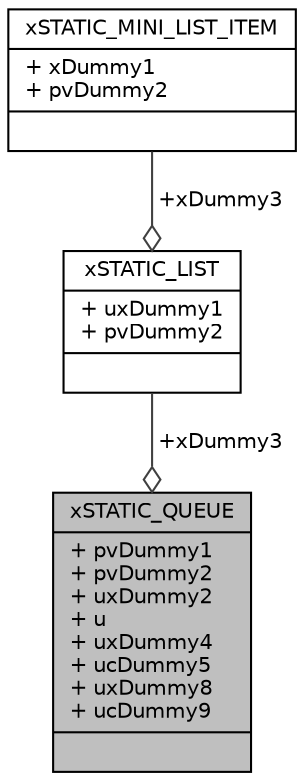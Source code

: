digraph "xSTATIC_QUEUE"
{
  edge [fontname="Helvetica",fontsize="10",labelfontname="Helvetica",labelfontsize="10"];
  node [fontname="Helvetica",fontsize="10",shape=record];
  Node1 [label="{xSTATIC_QUEUE\n|+ pvDummy1\l+ pvDummy2\l+ uxDummy2\l+ u\l+ uxDummy4\l+ ucDummy5\l+ uxDummy8\l+ ucDummy9\l|}",height=0.2,width=0.4,color="black", fillcolor="grey75", style="filled", fontcolor="black"];
  Node2 -> Node1 [color="grey25",fontsize="10",style="solid",label=" +xDummy3" ,arrowhead="odiamond",fontname="Helvetica"];
  Node2 [label="{xSTATIC_LIST\n|+ uxDummy1\l+ pvDummy2\l|}",height=0.2,width=0.4,color="black", fillcolor="white", style="filled",URL="$structx_s_t_a_t_i_c___l_i_s_t.html"];
  Node3 -> Node2 [color="grey25",fontsize="10",style="solid",label=" +xDummy3" ,arrowhead="odiamond",fontname="Helvetica"];
  Node3 [label="{xSTATIC_MINI_LIST_ITEM\n|+ xDummy1\l+ pvDummy2\l|}",height=0.2,width=0.4,color="black", fillcolor="white", style="filled",URL="$structx_s_t_a_t_i_c___m_i_n_i___l_i_s_t___i_t_e_m.html"];
}
